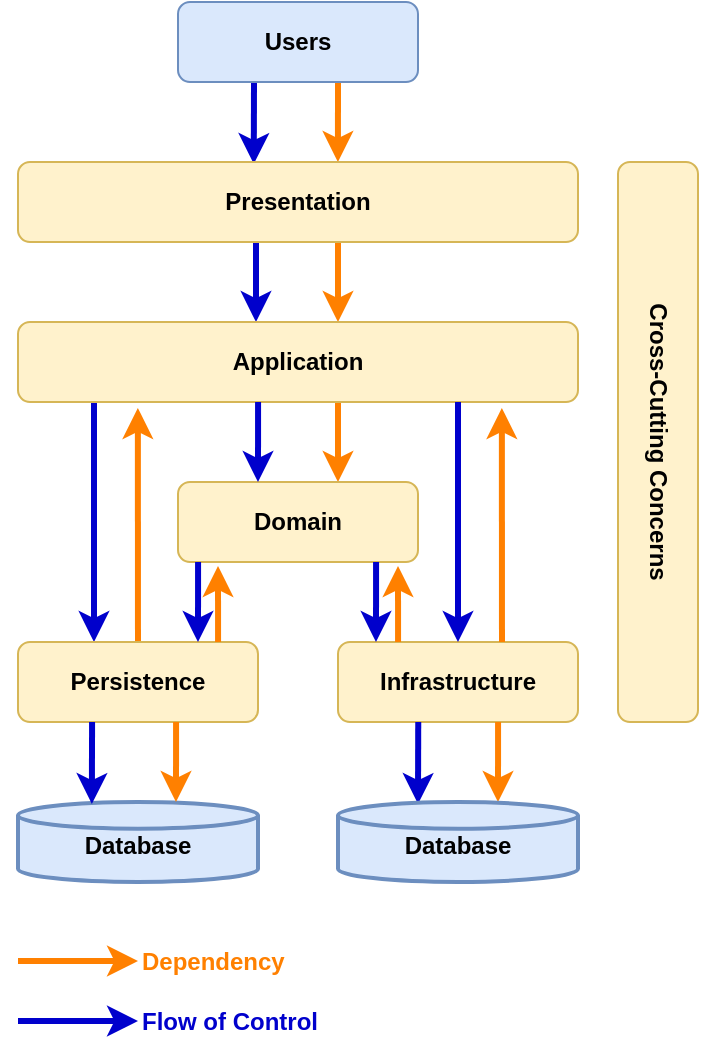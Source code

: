 <mxfile version="13.7.1" type="device"><diagram id="rOsOsXzstShcfSepX0iM" name="Page-1"><mxGraphModel dx="868" dy="450" grid="1" gridSize="10" guides="1" tooltips="1" connect="1" arrows="1" fold="1" page="1" pageScale="1" pageWidth="850" pageHeight="1100" math="0" shadow="0"><root><mxCell id="0"/><mxCell id="1" parent="0"/><mxCell id="hoIVqcJ50_7qzDen5r93-26" style="edgeStyle=none;rounded=0;orthogonalLoop=1;jettySize=auto;html=1;entryX=0.396;entryY=0.025;entryDx=0;entryDy=0;entryPerimeter=0;strokeColor=#0000CC;strokeWidth=3;fontColor=#FF8000;" parent="1" edge="1"><mxGeometry relative="1" as="geometry"><mxPoint x="358" y="120" as="sourcePoint"/><mxPoint x="357.88" y="161" as="targetPoint"/></mxGeometry></mxCell><mxCell id="hoIVqcJ50_7qzDen5r93-27" style="edgeStyle=none;rounded=0;orthogonalLoop=1;jettySize=auto;html=1;exitX=0.75;exitY=1;exitDx=0;exitDy=0;entryX=0.607;entryY=0;entryDx=0;entryDy=0;entryPerimeter=0;strokeColor=#FF8000;strokeWidth=3;fontColor=#FF8000;" parent="1" edge="1"><mxGeometry relative="1" as="geometry"><mxPoint x="400" y="120" as="sourcePoint"/><mxPoint x="399.96" y="160" as="targetPoint"/></mxGeometry></mxCell><mxCell id="hoIVqcJ50_7qzDen5r93-1" value="Users" style="rounded=1;whiteSpace=wrap;html=1;fontStyle=1;fillColor=#dae8fc;strokeColor=#6c8ebf;" parent="1" vertex="1"><mxGeometry x="320" y="80" width="120" height="40" as="geometry"/></mxCell><mxCell id="hoIVqcJ50_7qzDen5r93-28" style="edgeStyle=none;rounded=0;orthogonalLoop=1;jettySize=auto;html=1;exitX=0.25;exitY=1;exitDx=0;exitDy=0;entryX=0.25;entryY=0;entryDx=0;entryDy=0;strokeColor=#0000CC;strokeWidth=3;fontColor=#FF8000;" parent="1" edge="1"><mxGeometry relative="1" as="geometry"><mxPoint x="359" y="200" as="sourcePoint"/><mxPoint x="359" y="240" as="targetPoint"/></mxGeometry></mxCell><mxCell id="hoIVqcJ50_7qzDen5r93-29" style="edgeStyle=none;rounded=0;orthogonalLoop=1;jettySize=auto;html=1;exitX=0.75;exitY=1;exitDx=0;exitDy=0;entryX=0.75;entryY=0;entryDx=0;entryDy=0;strokeColor=#FF8000;strokeWidth=3;fontColor=#FF8000;" parent="1" edge="1"><mxGeometry relative="1" as="geometry"><mxPoint x="400" y="200" as="sourcePoint"/><mxPoint x="400" y="240" as="targetPoint"/></mxGeometry></mxCell><mxCell id="hoIVqcJ50_7qzDen5r93-2" value="Presentation" style="rounded=1;whiteSpace=wrap;html=1;fontStyle=1;fillColor=#fff2cc;strokeColor=#d6b656;" parent="1" vertex="1"><mxGeometry x="240" y="160" width="280" height="40" as="geometry"/></mxCell><mxCell id="hoIVqcJ50_7qzDen5r93-8" value="" style="edgeStyle=orthogonalEdgeStyle;rounded=0;orthogonalLoop=1;jettySize=auto;html=1;strokeWidth=3;strokeColor=#FF8000;" parent="1" source="hoIVqcJ50_7qzDen5r93-3" target="hoIVqcJ50_7qzDen5r93-4" edge="1"><mxGeometry relative="1" as="geometry"><Array as="points"><mxPoint x="400" y="300"/><mxPoint x="400" y="300"/></Array></mxGeometry></mxCell><mxCell id="hoIVqcJ50_7qzDen5r93-30" style="edgeStyle=none;rounded=0;orthogonalLoop=1;jettySize=auto;html=1;entryX=0.25;entryY=0;entryDx=0;entryDy=0;strokeColor=#0000CC;strokeWidth=3;fontColor=#FF8000;" parent="1" edge="1"><mxGeometry relative="1" as="geometry"><mxPoint x="278" y="280" as="sourcePoint"/><mxPoint x="278" y="400" as="targetPoint"/></mxGeometry></mxCell><mxCell id="hoIVqcJ50_7qzDen5r93-3" value="Application" style="rounded=1;whiteSpace=wrap;html=1;fontStyle=1;fillColor=#fff2cc;strokeColor=#d6b656;" parent="1" vertex="1"><mxGeometry x="240" y="240" width="280" height="40" as="geometry"/></mxCell><mxCell id="hoIVqcJ50_7qzDen5r93-4" value="Domain" style="rounded=1;whiteSpace=wrap;html=1;fontStyle=1;fillColor=#fff2cc;strokeColor=#d6b656;" parent="1" vertex="1"><mxGeometry x="320" y="320" width="120" height="40" as="geometry"/></mxCell><mxCell id="hoIVqcJ50_7qzDen5r93-5" value="Database" style="strokeWidth=2;html=1;shape=mxgraph.flowchart.database;whiteSpace=wrap;fontStyle=1;spacingTop=3;fillColor=#dae8fc;strokeColor=#6c8ebf;" parent="1" vertex="1"><mxGeometry x="240" y="480" width="120" height="40" as="geometry"/></mxCell><mxCell id="hoIVqcJ50_7qzDen5r93-10" value="Dependency" style="text;html=1;strokeColor=none;fillColor=none;align=left;verticalAlign=middle;whiteSpace=wrap;rounded=0;fontColor=#FF8000;fontStyle=1" parent="1" vertex="1"><mxGeometry x="300" y="550" width="40" height="20" as="geometry"/></mxCell><mxCell id="hoIVqcJ50_7qzDen5r93-12" value="" style="edgeStyle=orthogonalEdgeStyle;rounded=0;orthogonalLoop=1;jettySize=auto;html=1;strokeWidth=3;strokeColor=#FF8000;" parent="1" edge="1"><mxGeometry relative="1" as="geometry"><mxPoint x="240" y="559.5" as="sourcePoint"/><mxPoint x="300" y="559.5" as="targetPoint"/></mxGeometry></mxCell><mxCell id="hoIVqcJ50_7qzDen5r93-31" style="edgeStyle=none;rounded=0;orthogonalLoop=1;jettySize=auto;html=1;entryX=0.214;entryY=1.075;entryDx=0;entryDy=0;entryPerimeter=0;strokeColor=#FF8000;strokeWidth=3;fontColor=#FF8000;" parent="1" source="hoIVqcJ50_7qzDen5r93-13" target="hoIVqcJ50_7qzDen5r93-3" edge="1"><mxGeometry relative="1" as="geometry"/></mxCell><mxCell id="hoIVqcJ50_7qzDen5r93-13" value="Persistence" style="rounded=1;whiteSpace=wrap;html=1;fontStyle=1;fillColor=#fff2cc;strokeColor=#d6b656;" parent="1" vertex="1"><mxGeometry x="240" y="400" width="120" height="40" as="geometry"/></mxCell><mxCell id="hoIVqcJ50_7qzDen5r93-14" value="Infrastructure" style="rounded=1;whiteSpace=wrap;html=1;fontStyle=1;fillColor=#fff2cc;strokeColor=#d6b656;" parent="1" vertex="1"><mxGeometry x="400" y="400" width="120" height="40" as="geometry"/></mxCell><mxCell id="hoIVqcJ50_7qzDen5r93-22" value="Cross-Cutting Concerns" style="rounded=1;whiteSpace=wrap;html=1;fontStyle=1;fillColor=#fff2cc;strokeColor=#d6b656;rotation=90;" parent="1" vertex="1"><mxGeometry x="420" y="280" width="280" height="40" as="geometry"/></mxCell><mxCell id="hoIVqcJ50_7qzDen5r93-33" style="edgeStyle=none;rounded=0;orthogonalLoop=1;jettySize=auto;html=1;entryX=0.25;entryY=0;entryDx=0;entryDy=0;strokeColor=#0000CC;strokeWidth=3;fontColor=#FF8000;" parent="1" edge="1"><mxGeometry relative="1" as="geometry"><mxPoint x="460" y="280" as="sourcePoint"/><mxPoint x="460" y="400" as="targetPoint"/></mxGeometry></mxCell><mxCell id="hoIVqcJ50_7qzDen5r93-34" style="edgeStyle=none;rounded=0;orthogonalLoop=1;jettySize=auto;html=1;entryX=0.214;entryY=1.075;entryDx=0;entryDy=0;entryPerimeter=0;strokeColor=#FF8000;strokeWidth=3;fontColor=#FF8000;" parent="1" edge="1"><mxGeometry relative="1" as="geometry"><mxPoint x="481.988" y="400" as="sourcePoint"/><mxPoint x="481.92" y="283" as="targetPoint"/></mxGeometry></mxCell><mxCell id="hoIVqcJ50_7qzDen5r93-35" style="edgeStyle=none;rounded=0;orthogonalLoop=1;jettySize=auto;html=1;entryX=0.396;entryY=0.025;entryDx=0;entryDy=0;entryPerimeter=0;strokeColor=#0000CC;strokeWidth=3;fontColor=#FF8000;" parent="1" edge="1"><mxGeometry relative="1" as="geometry"><mxPoint x="277.04" y="440" as="sourcePoint"/><mxPoint x="276.92" y="481" as="targetPoint"/></mxGeometry></mxCell><mxCell id="hoIVqcJ50_7qzDen5r93-36" style="edgeStyle=none;rounded=0;orthogonalLoop=1;jettySize=auto;html=1;exitX=0.75;exitY=1;exitDx=0;exitDy=0;entryX=0.607;entryY=0;entryDx=0;entryDy=0;entryPerimeter=0;strokeColor=#FF8000;strokeWidth=3;fontColor=#FF8000;" parent="1" edge="1"><mxGeometry relative="1" as="geometry"><mxPoint x="319.04" y="440" as="sourcePoint"/><mxPoint x="319.0" y="480" as="targetPoint"/></mxGeometry></mxCell><mxCell id="hoIVqcJ50_7qzDen5r93-39" style="edgeStyle=none;rounded=0;orthogonalLoop=1;jettySize=auto;html=1;entryX=0.396;entryY=0.025;entryDx=0;entryDy=0;entryPerimeter=0;strokeColor=#0000CC;strokeWidth=3;fontColor=#FF8000;" parent="1" edge="1"><mxGeometry relative="1" as="geometry"><mxPoint x="440.12" y="440" as="sourcePoint"/><mxPoint x="440.0" y="481" as="targetPoint"/></mxGeometry></mxCell><mxCell id="hoIVqcJ50_7qzDen5r93-40" style="edgeStyle=none;rounded=0;orthogonalLoop=1;jettySize=auto;html=1;exitX=0.75;exitY=1;exitDx=0;exitDy=0;entryX=0.607;entryY=0;entryDx=0;entryDy=0;entryPerimeter=0;strokeColor=#FF8000;strokeWidth=3;fontColor=#FF8000;" parent="1" edge="1"><mxGeometry relative="1" as="geometry"><mxPoint x="480.04" y="440" as="sourcePoint"/><mxPoint x="480" y="480" as="targetPoint"/></mxGeometry></mxCell><mxCell id="hoIVqcJ50_7qzDen5r93-41" style="edgeStyle=none;rounded=0;orthogonalLoop=1;jettySize=auto;html=1;exitX=0.75;exitY=1;exitDx=0;exitDy=0;entryX=0.607;entryY=0;entryDx=0;entryDy=0;entryPerimeter=0;strokeColor=#0000CC;strokeWidth=3;fontColor=#FF8000;" parent="1" edge="1"><mxGeometry relative="1" as="geometry"><mxPoint x="360.04" y="280" as="sourcePoint"/><mxPoint x="360.0" y="320" as="targetPoint"/></mxGeometry></mxCell><mxCell id="hoIVqcJ50_7qzDen5r93-42" value="Flow of Control" style="text;html=1;strokeColor=none;fillColor=none;align=left;verticalAlign=middle;whiteSpace=wrap;rounded=0;fontColor=#0000CC;fontStyle=1" parent="1" vertex="1"><mxGeometry x="300" y="580" width="100" height="20" as="geometry"/></mxCell><mxCell id="hoIVqcJ50_7qzDen5r93-43" value="" style="edgeStyle=orthogonalEdgeStyle;rounded=0;orthogonalLoop=1;jettySize=auto;html=1;strokeWidth=3;strokeColor=#0000CC;fontColor=#0000CC;" parent="1" edge="1"><mxGeometry relative="1" as="geometry"><mxPoint x="240" y="589.5" as="sourcePoint"/><mxPoint x="300" y="589.5" as="targetPoint"/></mxGeometry></mxCell><mxCell id="EoBZydDuaQg2A3yqRFCW-1" style="rounded=0;orthogonalLoop=1;jettySize=auto;html=1;exitX=0.75;exitY=0;exitDx=0;exitDy=0;entryX=0.083;entryY=1.05;entryDx=0;entryDy=0;entryPerimeter=0;strokeWidth=3;strokeColor=#FF8000;" parent="1" edge="1"><mxGeometry relative="1" as="geometry"><mxPoint x="340.04" y="400" as="sourcePoint"/><mxPoint x="340.0" y="362" as="targetPoint"/></mxGeometry></mxCell><mxCell id="EoBZydDuaQg2A3yqRFCW-2" style="rounded=0;orthogonalLoop=1;jettySize=auto;html=1;exitX=0.75;exitY=0;exitDx=0;exitDy=0;entryX=0.083;entryY=1.05;entryDx=0;entryDy=0;entryPerimeter=0;strokeWidth=3;strokeColor=#FF8000;" parent="1" edge="1"><mxGeometry relative="1" as="geometry"><mxPoint x="430.04" y="400" as="sourcePoint"/><mxPoint x="430.0" y="362" as="targetPoint"/></mxGeometry></mxCell><mxCell id="EoBZydDuaQg2A3yqRFCW-3" style="edgeStyle=none;rounded=0;orthogonalLoop=1;jettySize=auto;html=1;exitX=0.75;exitY=1;exitDx=0;exitDy=0;entryX=0.607;entryY=0;entryDx=0;entryDy=0;entryPerimeter=0;strokeColor=#0000CC;strokeWidth=3;fontColor=#FF8000;" parent="1" edge="1"><mxGeometry relative="1" as="geometry"><mxPoint x="330.04" y="360" as="sourcePoint"/><mxPoint x="330" y="400" as="targetPoint"/></mxGeometry></mxCell><mxCell id="EoBZydDuaQg2A3yqRFCW-4" style="edgeStyle=none;rounded=0;orthogonalLoop=1;jettySize=auto;html=1;exitX=0.75;exitY=1;exitDx=0;exitDy=0;entryX=0.607;entryY=0;entryDx=0;entryDy=0;entryPerimeter=0;strokeColor=#0000CC;strokeWidth=3;fontColor=#FF8000;" parent="1" edge="1"><mxGeometry relative="1" as="geometry"><mxPoint x="419.04" y="360" as="sourcePoint"/><mxPoint x="419" y="400" as="targetPoint"/></mxGeometry></mxCell><mxCell id="ZPwr4WiPAGm3kSyZZx3p-1" value="Database" style="strokeWidth=2;html=1;shape=mxgraph.flowchart.database;whiteSpace=wrap;fontStyle=1;spacingTop=3;fillColor=#dae8fc;strokeColor=#6c8ebf;" vertex="1" parent="1"><mxGeometry x="400" y="480" width="120" height="40" as="geometry"/></mxCell></root></mxGraphModel></diagram></mxfile>